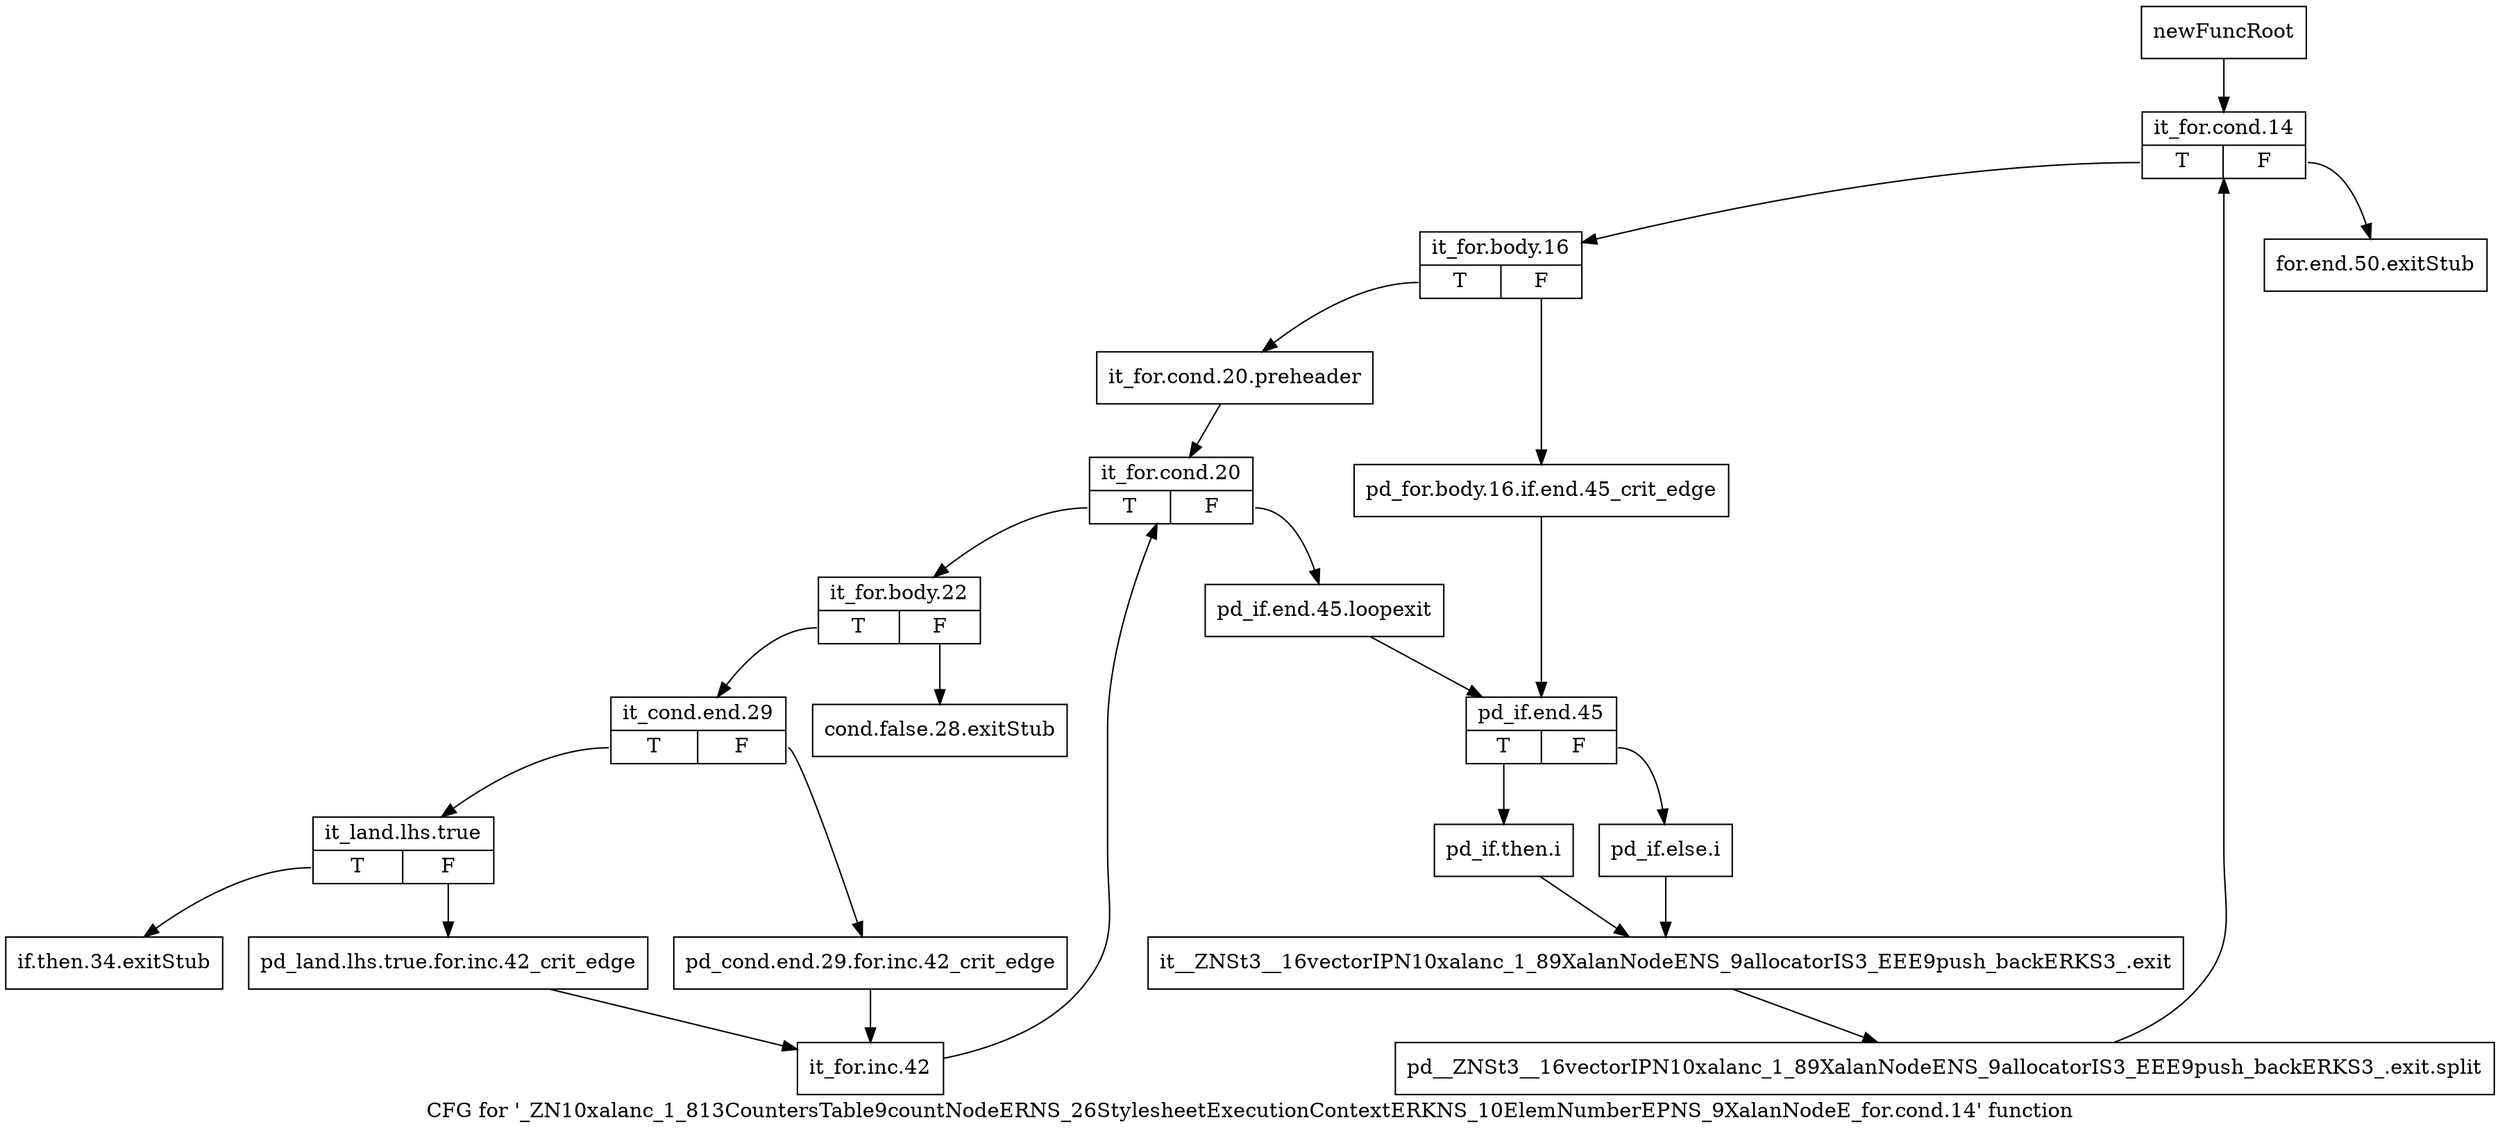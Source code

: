 digraph "CFG for '_ZN10xalanc_1_813CountersTable9countNodeERNS_26StylesheetExecutionContextERKNS_10ElemNumberEPNS_9XalanNodeE_for.cond.14' function" {
	label="CFG for '_ZN10xalanc_1_813CountersTable9countNodeERNS_26StylesheetExecutionContextERKNS_10ElemNumberEPNS_9XalanNodeE_for.cond.14' function";

	Node0x9f20510 [shape=record,label="{newFuncRoot}"];
	Node0x9f20510 -> Node0x9f209a0;
	Node0x9f20560 [shape=record,label="{for.end.50.exitStub}"];
	Node0x9f20900 [shape=record,label="{cond.false.28.exitStub}"];
	Node0x9f20950 [shape=record,label="{if.then.34.exitStub}"];
	Node0x9f209a0 [shape=record,label="{it_for.cond.14|{<s0>T|<s1>F}}"];
	Node0x9f209a0:s0 -> Node0x9f209f0;
	Node0x9f209a0:s1 -> Node0x9f20560;
	Node0x9f209f0 [shape=record,label="{it_for.body.16|{<s0>T|<s1>F}}"];
	Node0x9f209f0:s0 -> Node0x9f20a90;
	Node0x9f209f0:s1 -> Node0x9f20a40;
	Node0x9f20a40 [shape=record,label="{pd_for.body.16.if.end.45_crit_edge}"];
	Node0x9f20a40 -> Node0x9f20b80;
	Node0x9f20a90 [shape=record,label="{it_for.cond.20.preheader}"];
	Node0x9f20a90 -> Node0x9f20ae0;
	Node0x9f20ae0 [shape=record,label="{it_for.cond.20|{<s0>T|<s1>F}}"];
	Node0x9f20ae0:s0 -> Node0x9f20cc0;
	Node0x9f20ae0:s1 -> Node0x9f20b30;
	Node0x9f20b30 [shape=record,label="{pd_if.end.45.loopexit}"];
	Node0x9f20b30 -> Node0x9f20b80;
	Node0x9f20b80 [shape=record,label="{pd_if.end.45|{<s0>T|<s1>F}}"];
	Node0x9f20b80:s0 -> Node0x9f20c20;
	Node0x9f20b80:s1 -> Node0x9f20bd0;
	Node0x9f20bd0 [shape=record,label="{pd_if.else.i}"];
	Node0x9f20bd0 -> Node0x9f20c70;
	Node0x9f20c20 [shape=record,label="{pd_if.then.i}"];
	Node0x9f20c20 -> Node0x9f20c70;
	Node0x9f20c70 [shape=record,label="{it__ZNSt3__16vectorIPN10xalanc_1_89XalanNodeENS_9allocatorIS3_EEE9push_backERKS3_.exit}"];
	Node0x9f20c70 -> Node0xd0cc7c0;
	Node0xd0cc7c0 [shape=record,label="{pd__ZNSt3__16vectorIPN10xalanc_1_89XalanNodeENS_9allocatorIS3_EEE9push_backERKS3_.exit.split}"];
	Node0xd0cc7c0 -> Node0x9f209a0;
	Node0x9f20cc0 [shape=record,label="{it_for.body.22|{<s0>T|<s1>F}}"];
	Node0x9f20cc0:s0 -> Node0x9f20d10;
	Node0x9f20cc0:s1 -> Node0x9f20900;
	Node0x9f20d10 [shape=record,label="{it_cond.end.29|{<s0>T|<s1>F}}"];
	Node0x9f20d10:s0 -> Node0x9f20db0;
	Node0x9f20d10:s1 -> Node0x9f20d60;
	Node0x9f20d60 [shape=record,label="{pd_cond.end.29.for.inc.42_crit_edge}"];
	Node0x9f20d60 -> Node0x9f20e50;
	Node0x9f20db0 [shape=record,label="{it_land.lhs.true|{<s0>T|<s1>F}}"];
	Node0x9f20db0:s0 -> Node0x9f20950;
	Node0x9f20db0:s1 -> Node0x9f20e00;
	Node0x9f20e00 [shape=record,label="{pd_land.lhs.true.for.inc.42_crit_edge}"];
	Node0x9f20e00 -> Node0x9f20e50;
	Node0x9f20e50 [shape=record,label="{it_for.inc.42}"];
	Node0x9f20e50 -> Node0x9f20ae0;
}
